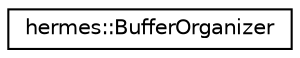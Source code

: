 digraph "Graphical Class Hierarchy"
{
 // LATEX_PDF_SIZE
  edge [fontname="Helvetica",fontsize="10",labelfontname="Helvetica",labelfontsize="10"];
  node [fontname="Helvetica",fontsize="10",shape=record];
  rankdir="LR";
  Node0 [label="hermes::BufferOrganizer",height=0.2,width=0.4,color="black", fillcolor="white", style="filled",URL="$structhermes_1_1_buffer_organizer.html",tooltip=" "];
}
